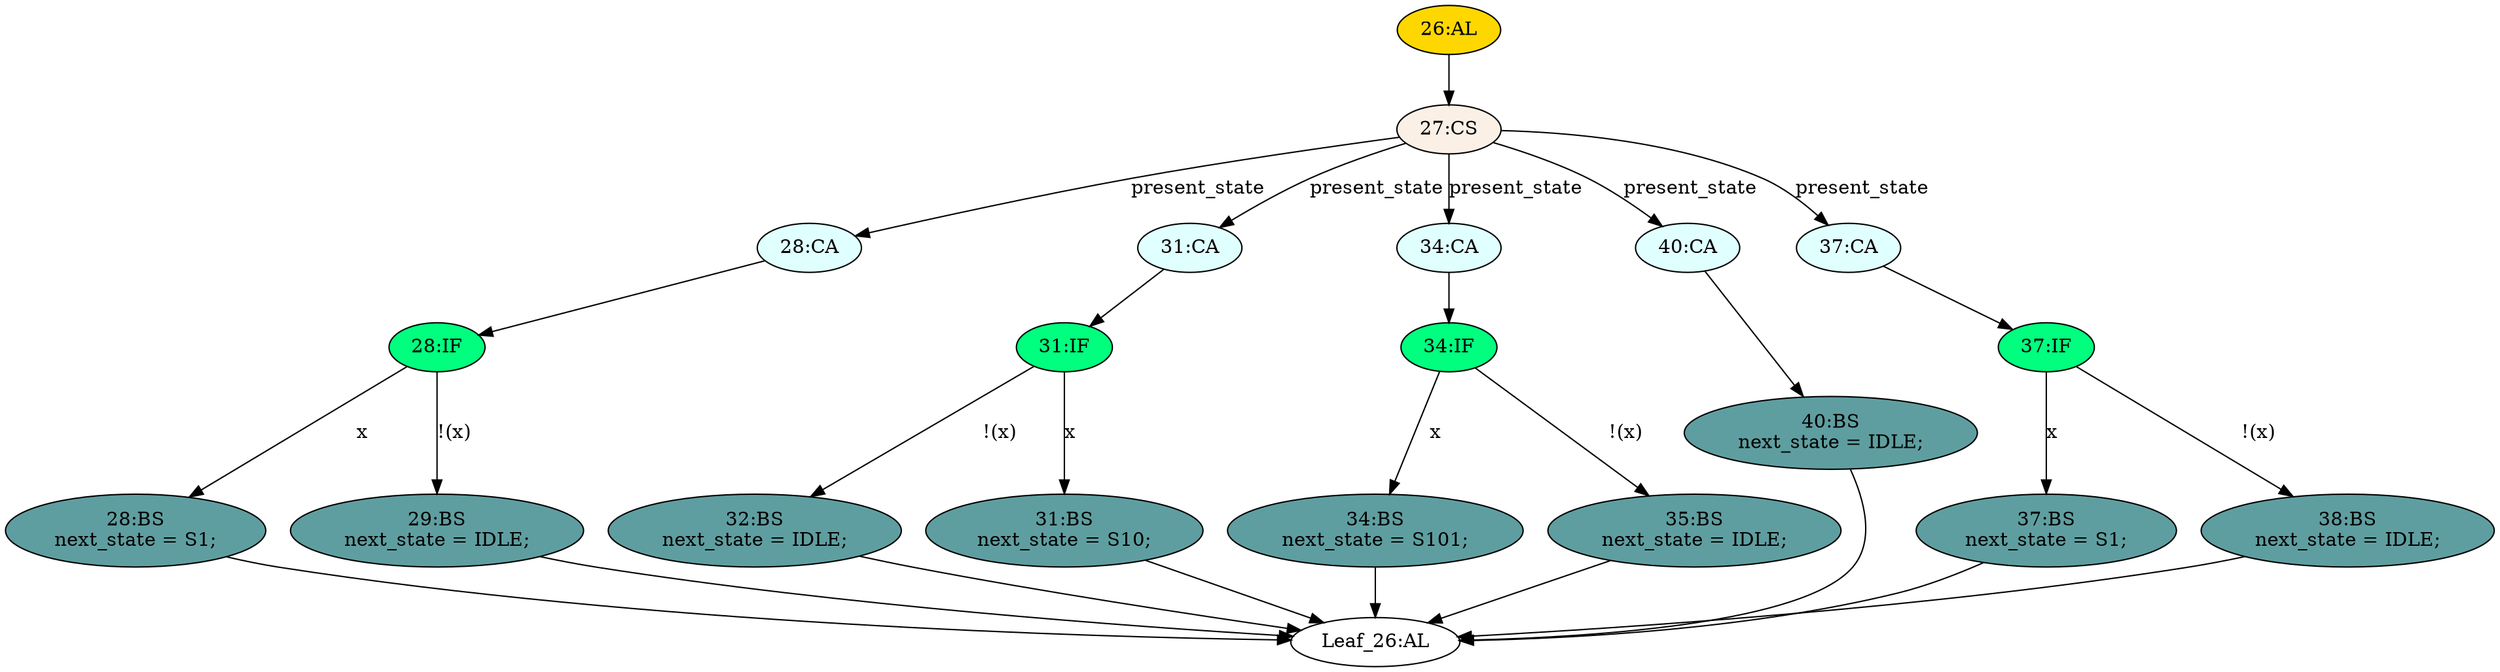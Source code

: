 strict digraph "" {
	node [label="\N"];
	"37:BS"	[ast="<pyverilog.vparser.ast.BlockingSubstitution object at 0x7fb842cb1250>",
		fillcolor=cadetblue,
		label="37:BS
next_state = S1;",
		statements="[<pyverilog.vparser.ast.BlockingSubstitution object at 0x7fb842cb1250>]",
		style=filled,
		typ=BlockingSubstitution];
	"Leaf_26:AL"	[def_var="['next_state']",
		label="Leaf_26:AL"];
	"37:BS" -> "Leaf_26:AL"	[cond="[]",
		lineno=None];
	"28:BS"	[ast="<pyverilog.vparser.ast.BlockingSubstitution object at 0x7fb842cb1690>",
		fillcolor=cadetblue,
		label="28:BS
next_state = S1;",
		statements="[<pyverilog.vparser.ast.BlockingSubstitution object at 0x7fb842cb1690>]",
		style=filled,
		typ=BlockingSubstitution];
	"28:BS" -> "Leaf_26:AL"	[cond="[]",
		lineno=None];
	"29:BS"	[ast="<pyverilog.vparser.ast.BlockingSubstitution object at 0x7fb842cb17d0>",
		fillcolor=cadetblue,
		label="29:BS
next_state = IDLE;",
		statements="[<pyverilog.vparser.ast.BlockingSubstitution object at 0x7fb842cb17d0>]",
		style=filled,
		typ=BlockingSubstitution];
	"29:BS" -> "Leaf_26:AL"	[cond="[]",
		lineno=None];
	"26:AL"	[ast="<pyverilog.vparser.ast.Always object at 0x7fb842cb1950>",
		clk_sens=False,
		fillcolor=gold,
		label="26:AL",
		sens="[]",
		statements="[]",
		style=filled,
		typ=Always,
		use_var="['x', 'present_state']"];
	"27:CS"	[ast="<pyverilog.vparser.ast.CaseStatement object at 0x7fb842cb1a10>",
		fillcolor=linen,
		label="27:CS",
		statements="[]",
		style=filled,
		typ=CaseStatement];
	"26:AL" -> "27:CS"	[cond="[]",
		lineno=None];
	"28:CA"	[ast="<pyverilog.vparser.ast.Case object at 0x7fb842cb1ad0>",
		fillcolor=lightcyan,
		label="28:CA",
		statements="[]",
		style=filled,
		typ=Case];
	"28:IF"	[ast="<pyverilog.vparser.ast.IfStatement object at 0x7fb842cb1b50>",
		fillcolor=springgreen,
		label="28:IF",
		statements="[]",
		style=filled,
		typ=IfStatement];
	"28:CA" -> "28:IF"	[cond="[]",
		lineno=None];
	"37:IF"	[ast="<pyverilog.vparser.ast.IfStatement object at 0x7fb84255f410>",
		fillcolor=springgreen,
		label="37:IF",
		statements="[]",
		style=filled,
		typ=IfStatement];
	"37:IF" -> "37:BS"	[cond="['x']",
		label=x,
		lineno=37];
	"38:BS"	[ast="<pyverilog.vparser.ast.BlockingSubstitution object at 0x7fb84255f450>",
		fillcolor=cadetblue,
		label="38:BS
next_state = IDLE;",
		statements="[<pyverilog.vparser.ast.BlockingSubstitution object at 0x7fb84255f450>]",
		style=filled,
		typ=BlockingSubstitution];
	"37:IF" -> "38:BS"	[cond="['x']",
		label="!(x)",
		lineno=37];
	"34:BS"	[ast="<pyverilog.vparser.ast.BlockingSubstitution object at 0x7fb84255f210>",
		fillcolor=cadetblue,
		label="34:BS
next_state = S101;",
		statements="[<pyverilog.vparser.ast.BlockingSubstitution object at 0x7fb84255f210>]",
		style=filled,
		typ=BlockingSubstitution];
	"34:BS" -> "Leaf_26:AL"	[cond="[]",
		lineno=None];
	"31:CA"	[ast="<pyverilog.vparser.ast.Case object at 0x7fb842cb1c50>",
		fillcolor=lightcyan,
		label="31:CA",
		statements="[]",
		style=filled,
		typ=Case];
	"31:IF"	[ast="<pyverilog.vparser.ast.IfStatement object at 0x7fb842cb1cd0>",
		fillcolor=springgreen,
		label="31:IF",
		statements="[]",
		style=filled,
		typ=IfStatement];
	"31:CA" -> "31:IF"	[cond="[]",
		lineno=None];
	"38:BS" -> "Leaf_26:AL"	[cond="[]",
		lineno=None];
	"27:CS" -> "28:CA"	[cond="['present_state']",
		label=present_state,
		lineno=27];
	"27:CS" -> "31:CA"	[cond="['present_state']",
		label=present_state,
		lineno=27];
	"34:CA"	[ast="<pyverilog.vparser.ast.Case object at 0x7fb842cb1fd0>",
		fillcolor=lightcyan,
		label="34:CA",
		statements="[]",
		style=filled,
		typ=Case];
	"27:CS" -> "34:CA"	[cond="['present_state']",
		label=present_state,
		lineno=27];
	"40:CA"	[ast="<pyverilog.vparser.ast.Case object at 0x7fb84255f5d0>",
		fillcolor=lightcyan,
		label="40:CA",
		statements="[]",
		style=filled,
		typ=Case];
	"27:CS" -> "40:CA"	[cond="['present_state']",
		label=present_state,
		lineno=27];
	"37:CA"	[ast="<pyverilog.vparser.ast.Case object at 0x7fb84255f390>",
		fillcolor=lightcyan,
		label="37:CA",
		statements="[]",
		style=filled,
		typ=Case];
	"27:CS" -> "37:CA"	[cond="['present_state']",
		label=present_state,
		lineno=27];
	"32:BS"	[ast="<pyverilog.vparser.ast.BlockingSubstitution object at 0x7fb842cb1d10>",
		fillcolor=cadetblue,
		label="32:BS
next_state = IDLE;",
		statements="[<pyverilog.vparser.ast.BlockingSubstitution object at 0x7fb842cb1d10>]",
		style=filled,
		typ=BlockingSubstitution];
	"32:BS" -> "Leaf_26:AL"	[cond="[]",
		lineno=None];
	"28:IF" -> "28:BS"	[cond="['x']",
		label=x,
		lineno=28];
	"28:IF" -> "29:BS"	[cond="['x']",
		label="!(x)",
		lineno=28];
	"40:BS"	[ast="<pyverilog.vparser.ast.BlockingSubstitution object at 0x7fb84255f610>",
		fillcolor=cadetblue,
		label="40:BS
next_state = IDLE;",
		statements="[<pyverilog.vparser.ast.BlockingSubstitution object at 0x7fb84255f610>]",
		style=filled,
		typ=BlockingSubstitution];
	"40:BS" -> "Leaf_26:AL"	[cond="[]",
		lineno=None];
	"31:IF" -> "32:BS"	[cond="['x']",
		label="!(x)",
		lineno=31];
	"31:BS"	[ast="<pyverilog.vparser.ast.BlockingSubstitution object at 0x7fb842cb1e50>",
		fillcolor=cadetblue,
		label="31:BS
next_state = S10;",
		statements="[<pyverilog.vparser.ast.BlockingSubstitution object at 0x7fb842cb1e50>]",
		style=filled,
		typ=BlockingSubstitution];
	"31:IF" -> "31:BS"	[cond="['x']",
		label=x,
		lineno=31];
	"34:IF"	[ast="<pyverilog.vparser.ast.IfStatement object at 0x7fb84255f090>",
		fillcolor=springgreen,
		label="34:IF",
		statements="[]",
		style=filled,
		typ=IfStatement];
	"34:CA" -> "34:IF"	[cond="[]",
		lineno=None];
	"34:IF" -> "34:BS"	[cond="['x']",
		label=x,
		lineno=34];
	"35:BS"	[ast="<pyverilog.vparser.ast.BlockingSubstitution object at 0x7fb84255f0d0>",
		fillcolor=cadetblue,
		label="35:BS
next_state = IDLE;",
		statements="[<pyverilog.vparser.ast.BlockingSubstitution object at 0x7fb84255f0d0>]",
		style=filled,
		typ=BlockingSubstitution];
	"34:IF" -> "35:BS"	[cond="['x']",
		label="!(x)",
		lineno=34];
	"31:BS" -> "Leaf_26:AL"	[cond="[]",
		lineno=None];
	"40:CA" -> "40:BS"	[cond="[]",
		lineno=None];
	"37:CA" -> "37:IF"	[cond="[]",
		lineno=None];
	"35:BS" -> "Leaf_26:AL"	[cond="[]",
		lineno=None];
}
